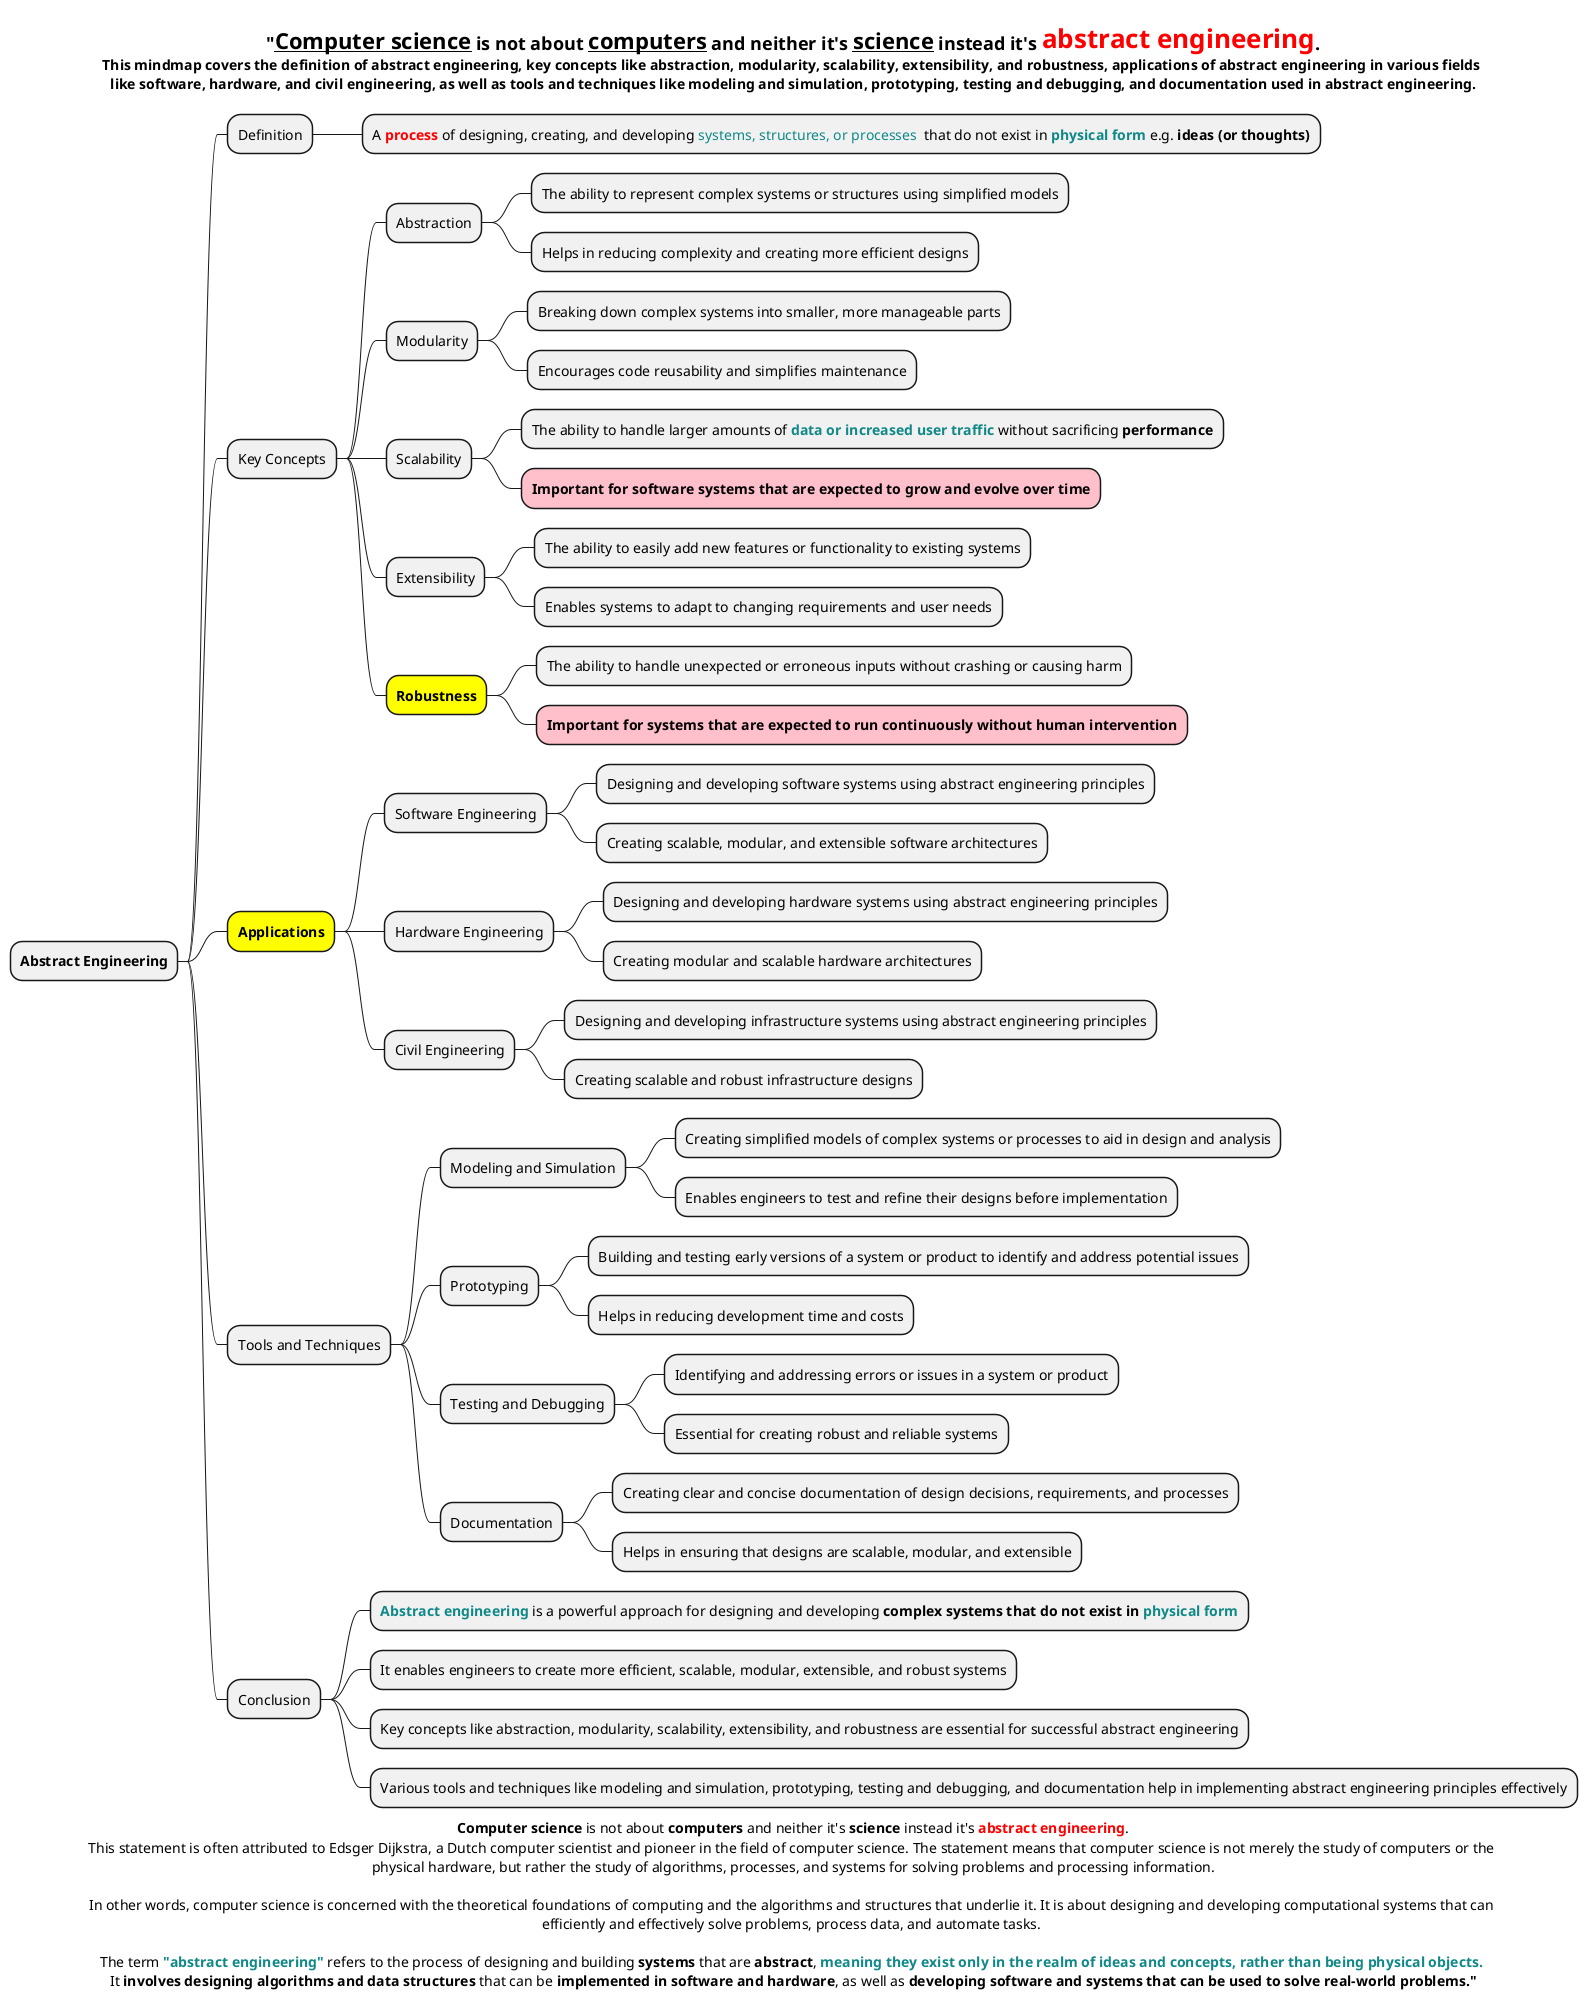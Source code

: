 @startmindmap

title = "__Computer science__ is not about __computers__ and neither it's __science__ instead it's <color #red>**abstract engineering**</color>. \nThis mindmap covers the definition of abstract engineering, key concepts like abstraction, modularity, scalability, extensibility, and robustness, applications of abstract engineering in various fields \nlike software, hardware, and civil engineering, as well as tools and techniques like modeling and simulation, prototyping, testing and debugging, and documentation used in abstract engineering.
caption **Computer science** is not about **computers** and neither it's **science** instead it's <color #red>**abstract engineering**</color>.\nThis statement is often attributed to Edsger Dijkstra, a Dutch computer scientist and pioneer in the field of computer science. The statement means that computer science is not merely the study of computers or the \nphysical hardware, but rather the study of algorithms, processes, and systems for solving problems and processing information.\n\nIn other words, computer science is concerned with the theoretical foundations of computing and the algorithms and structures that underlie it. It is about designing and developing computational systems that can \nefficiently and effectively solve problems, process data, and automate tasks. \n\nThe term <color #118888>**"abstract engineering"**</color> refers to the process of designing and building **systems** that are **abstract**, <color #118888>**meaning they exist only in the realm of ideas and concepts, rather than being physical objects.**</color> \nIt **involves designing algorithms and data structures** that can be **implemented in software and hardware**, as well as **developing software and systems that can be used to solve real-world problems."**


* **Abstract Engineering**
** Definition
*** A <color #red>**process**</color> of designing, creating, and developing <color #118888>systems, structures, or processes</color>  that do not exist in <color #118888>**physical form**</color> e.g. **ideas (or thoughts)**
** Key Concepts
*** Abstraction
**** The ability to represent complex systems or structures using simplified models
**** Helps in reducing complexity and creating more efficient designs
*** Modularity
**** Breaking down complex systems into smaller, more manageable parts
**** Encourages code reusability and simplifies maintenance
*** Scalability
**** The ability to handle larger amounts of <color #118888>**data or increased user traffic**</color> without sacrificing **performance**
****[#pink] **Important for software systems that are expected to grow and evolve over time**
*** Extensibility
**** The ability to easily add new features or functionality to existing systems
**** Enables systems to adapt to changing requirements and user needs
***[#yellow] **Robustness**
**** The ability to handle unexpected or erroneous inputs without crashing or causing harm
****[#pink] **Important for systems that are expected to run continuously without human intervention**
**[#yellow] **Applications**
*** Software Engineering
**** Designing and developing software systems using abstract engineering principles
**** Creating scalable, modular, and extensible software architectures
*** Hardware Engineering
**** Designing and developing hardware systems using abstract engineering principles
**** Creating modular and scalable hardware architectures
*** Civil Engineering
**** Designing and developing infrastructure systems using abstract engineering principles
**** Creating scalable and robust infrastructure designs
** Tools and Techniques
*** Modeling and Simulation
**** Creating simplified models of complex systems or processes to aid in design and analysis
**** Enables engineers to test and refine their designs before implementation
*** Prototyping
**** Building and testing early versions of a system or product to identify and address potential issues
**** Helps in reducing development time and costs
*** Testing and Debugging
**** Identifying and addressing errors or issues in a system or product
**** Essential for creating robust and reliable systems
*** Documentation
**** Creating clear and concise documentation of design decisions, requirements, and processes
**** Helps in ensuring that designs are scalable, modular, and extensible
** Conclusion
*** <color #118888>**Abstract engineering**</color> is a powerful approach for designing and developing **complex systems that do not exist in** <color #118888>**physical form**</color>
*** It enables engineers to create more efficient, scalable, modular, extensible, and robust systems
*** Key concepts like abstraction, modularity, scalability, extensibility, and robustness are essential for successful abstract engineering
*** Various tools and techniques like modeling and simulation, prototyping, testing and debugging, and documentation help in implementing abstract engineering principles effectively
@endmindmap
